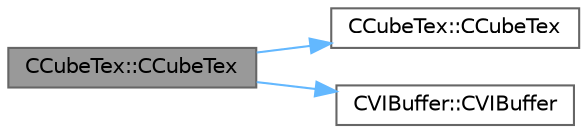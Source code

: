 digraph "CCubeTex::CCubeTex"
{
 // LATEX_PDF_SIZE
  bgcolor="transparent";
  edge [fontname=Helvetica,fontsize=10,labelfontname=Helvetica,labelfontsize=10];
  node [fontname=Helvetica,fontsize=10,shape=box,height=0.2,width=0.4];
  rankdir="LR";
  Node1 [id="Node000001",label="CCubeTex::CCubeTex",height=0.2,width=0.4,color="gray40", fillcolor="grey60", style="filled", fontcolor="black",tooltip=" "];
  Node1 -> Node2 [id="edge3_Node000001_Node000002",color="steelblue1",style="solid",tooltip=" "];
  Node2 [id="Node000002",label="CCubeTex::CCubeTex",height=0.2,width=0.4,color="grey40", fillcolor="white", style="filled",URL="$class_c_cube_tex.html#a60db79d673909f284a259fb519441b7b",tooltip=" "];
  Node1 -> Node3 [id="edge4_Node000001_Node000003",color="steelblue1",style="solid",tooltip=" "];
  Node3 [id="Node000003",label="CVIBuffer::CVIBuffer",height=0.2,width=0.4,color="grey40", fillcolor="white", style="filled",URL="$class_c_v_i_buffer.html#a4843c93fb33f16a227a743937e06d215",tooltip=" "];
}
